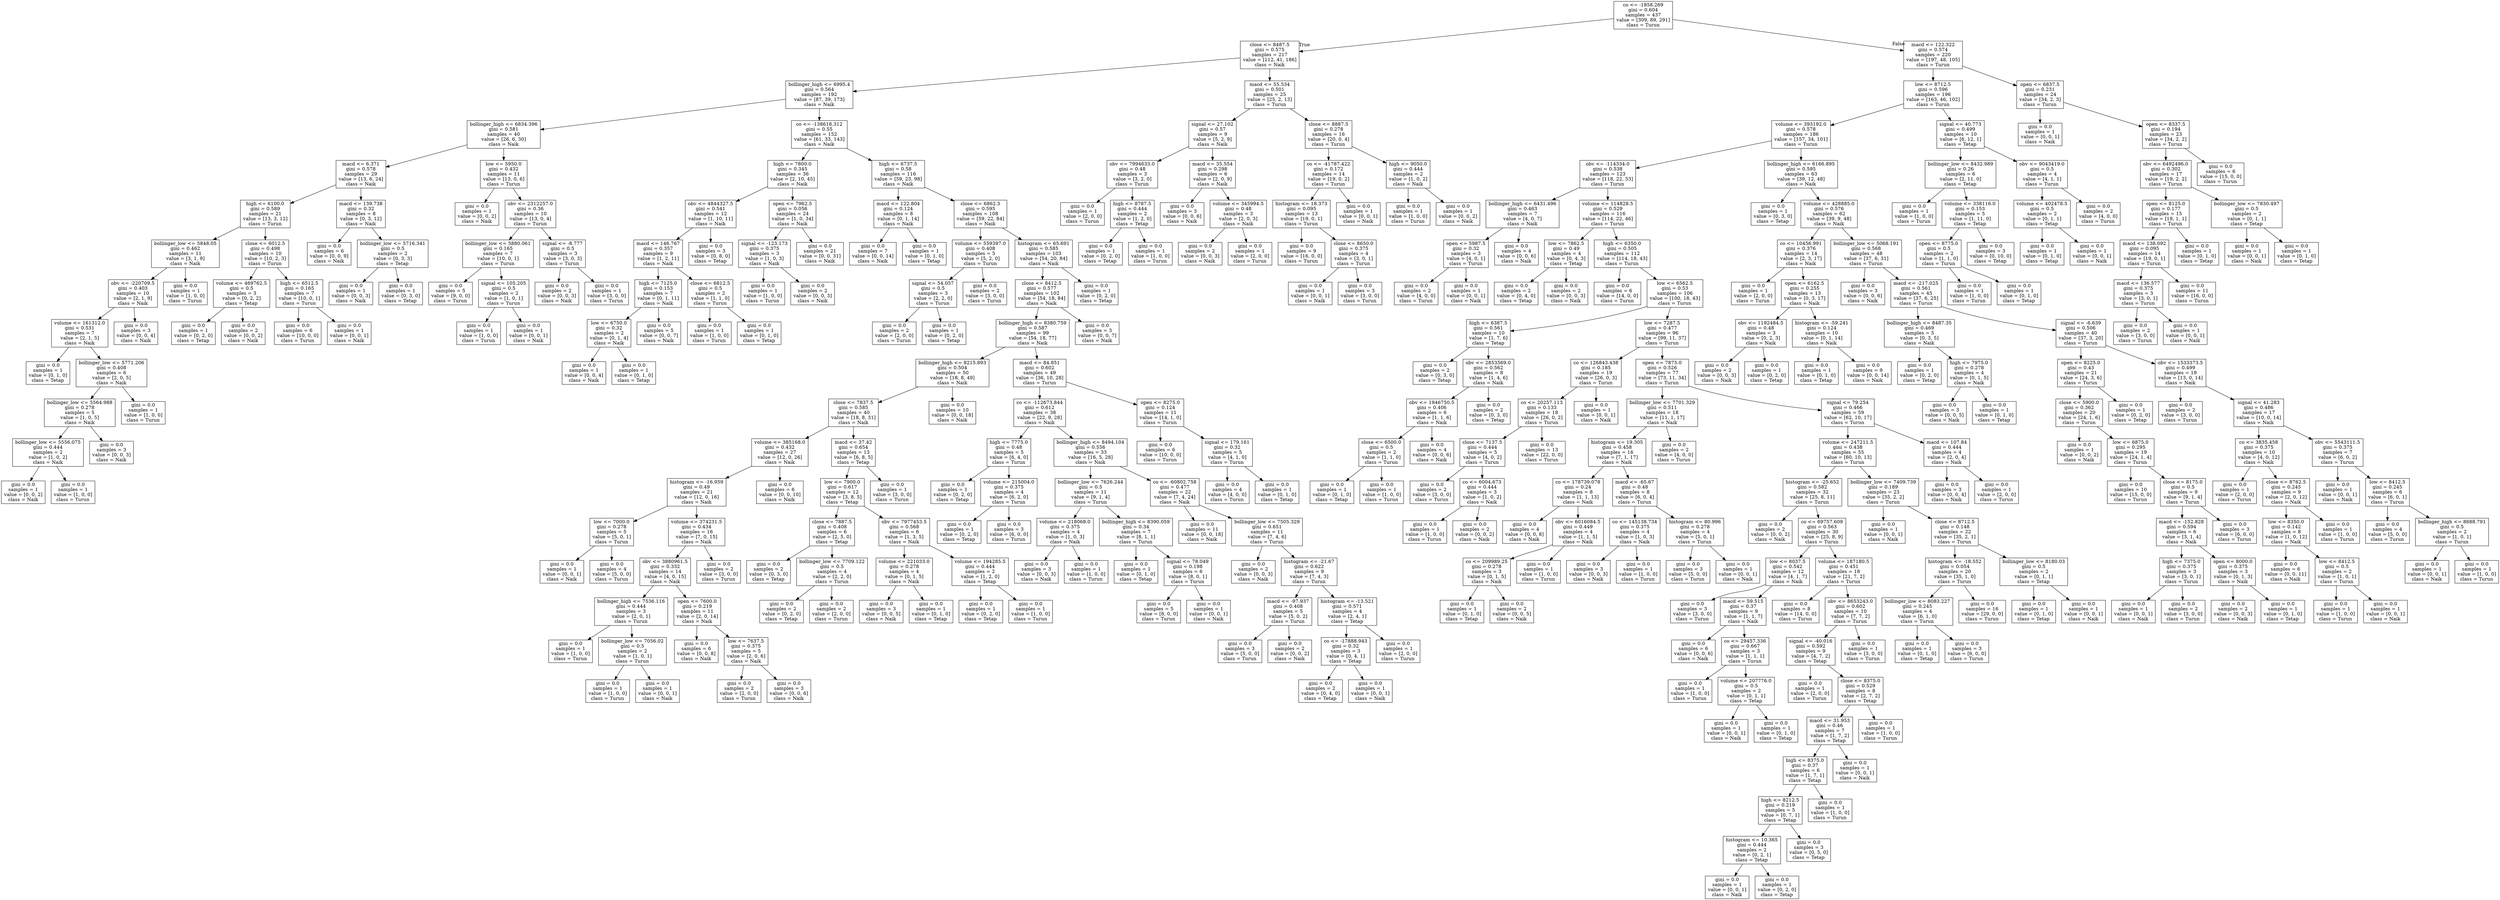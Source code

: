 digraph Tree {
node [shape=box] ;
0 [label="co <= -1858.269\ngini = 0.604\nsamples = 437\nvalue = [309, 89, 291]\nclass = Turun"] ;
1 [label="close <= 8487.5\ngini = 0.575\nsamples = 217\nvalue = [112, 41, 186]\nclass = Naik"] ;
0 -> 1 [labeldistance=2.5, labelangle=45, headlabel="True"] ;
2 [label="bollinger_high <= 6995.4\ngini = 0.564\nsamples = 192\nvalue = [87, 39, 173]\nclass = Naik"] ;
1 -> 2 ;
3 [label="bollinger_high <= 6834.396\ngini = 0.581\nsamples = 40\nvalue = [26, 6, 30]\nclass = Naik"] ;
2 -> 3 ;
4 [label="macd <= 6.371\ngini = 0.578\nsamples = 29\nvalue = [13, 6, 24]\nclass = Naik"] ;
3 -> 4 ;
5 [label="high <= 6100.0\ngini = 0.589\nsamples = 21\nvalue = [13, 3, 12]\nclass = Turun"] ;
4 -> 5 ;
6 [label="bollinger_low <= 5848.05\ngini = 0.462\nsamples = 11\nvalue = [3, 1, 9]\nclass = Naik"] ;
5 -> 6 ;
7 [label="obv <= -220709.5\ngini = 0.403\nsamples = 10\nvalue = [2, 1, 9]\nclass = Naik"] ;
6 -> 7 ;
8 [label="volume <= 161312.0\ngini = 0.531\nsamples = 7\nvalue = [2, 1, 5]\nclass = Naik"] ;
7 -> 8 ;
9 [label="gini = 0.0\nsamples = 1\nvalue = [0, 1, 0]\nclass = Tetap"] ;
8 -> 9 ;
10 [label="bollinger_low <= 5771.206\ngini = 0.408\nsamples = 6\nvalue = [2, 0, 5]\nclass = Naik"] ;
8 -> 10 ;
11 [label="bollinger_low <= 5564.988\ngini = 0.278\nsamples = 5\nvalue = [1, 0, 5]\nclass = Naik"] ;
10 -> 11 ;
12 [label="bollinger_low <= 5556.075\ngini = 0.444\nsamples = 2\nvalue = [1, 0, 2]\nclass = Naik"] ;
11 -> 12 ;
13 [label="gini = 0.0\nsamples = 1\nvalue = [0, 0, 2]\nclass = Naik"] ;
12 -> 13 ;
14 [label="gini = 0.0\nsamples = 1\nvalue = [1, 0, 0]\nclass = Turun"] ;
12 -> 14 ;
15 [label="gini = 0.0\nsamples = 3\nvalue = [0, 0, 3]\nclass = Naik"] ;
11 -> 15 ;
16 [label="gini = 0.0\nsamples = 1\nvalue = [1, 0, 0]\nclass = Turun"] ;
10 -> 16 ;
17 [label="gini = 0.0\nsamples = 3\nvalue = [0, 0, 4]\nclass = Naik"] ;
7 -> 17 ;
18 [label="gini = 0.0\nsamples = 1\nvalue = [1, 0, 0]\nclass = Turun"] ;
6 -> 18 ;
19 [label="close <= 6012.5\ngini = 0.498\nsamples = 10\nvalue = [10, 2, 3]\nclass = Turun"] ;
5 -> 19 ;
20 [label="volume <= 469762.5\ngini = 0.5\nsamples = 3\nvalue = [0, 2, 2]\nclass = Tetap"] ;
19 -> 20 ;
21 [label="gini = 0.0\nsamples = 1\nvalue = [0, 2, 0]\nclass = Tetap"] ;
20 -> 21 ;
22 [label="gini = 0.0\nsamples = 2\nvalue = [0, 0, 2]\nclass = Naik"] ;
20 -> 22 ;
23 [label="high <= 6512.5\ngini = 0.165\nsamples = 7\nvalue = [10, 0, 1]\nclass = Turun"] ;
19 -> 23 ;
24 [label="gini = 0.0\nsamples = 6\nvalue = [10, 0, 0]\nclass = Turun"] ;
23 -> 24 ;
25 [label="gini = 0.0\nsamples = 1\nvalue = [0, 0, 1]\nclass = Naik"] ;
23 -> 25 ;
26 [label="macd <= 139.738\ngini = 0.32\nsamples = 8\nvalue = [0, 3, 12]\nclass = Naik"] ;
4 -> 26 ;
27 [label="gini = 0.0\nsamples = 6\nvalue = [0, 0, 9]\nclass = Naik"] ;
26 -> 27 ;
28 [label="bollinger_low <= 5716.341\ngini = 0.5\nsamples = 2\nvalue = [0, 3, 3]\nclass = Tetap"] ;
26 -> 28 ;
29 [label="gini = 0.0\nsamples = 1\nvalue = [0, 0, 3]\nclass = Naik"] ;
28 -> 29 ;
30 [label="gini = 0.0\nsamples = 1\nvalue = [0, 3, 0]\nclass = Tetap"] ;
28 -> 30 ;
31 [label="low <= 5950.0\ngini = 0.432\nsamples = 11\nvalue = [13, 0, 6]\nclass = Turun"] ;
3 -> 31 ;
32 [label="gini = 0.0\nsamples = 1\nvalue = [0, 0, 2]\nclass = Naik"] ;
31 -> 32 ;
33 [label="obv <= 2312257.0\ngini = 0.36\nsamples = 10\nvalue = [13, 0, 4]\nclass = Turun"] ;
31 -> 33 ;
34 [label="bollinger_low <= 5880.061\ngini = 0.165\nsamples = 7\nvalue = [10, 0, 1]\nclass = Turun"] ;
33 -> 34 ;
35 [label="gini = 0.0\nsamples = 5\nvalue = [9, 0, 0]\nclass = Turun"] ;
34 -> 35 ;
36 [label="signal <= 105.205\ngini = 0.5\nsamples = 2\nvalue = [1, 0, 1]\nclass = Turun"] ;
34 -> 36 ;
37 [label="gini = 0.0\nsamples = 1\nvalue = [1, 0, 0]\nclass = Turun"] ;
36 -> 37 ;
38 [label="gini = 0.0\nsamples = 1\nvalue = [0, 0, 1]\nclass = Naik"] ;
36 -> 38 ;
39 [label="signal <= -8.777\ngini = 0.5\nsamples = 3\nvalue = [3, 0, 3]\nclass = Turun"] ;
33 -> 39 ;
40 [label="gini = 0.0\nsamples = 2\nvalue = [0, 0, 3]\nclass = Naik"] ;
39 -> 40 ;
41 [label="gini = 0.0\nsamples = 1\nvalue = [3, 0, 0]\nclass = Turun"] ;
39 -> 41 ;
42 [label="co <= -138618.312\ngini = 0.55\nsamples = 152\nvalue = [61, 33, 143]\nclass = Naik"] ;
2 -> 42 ;
43 [label="high <= 7800.0\ngini = 0.345\nsamples = 36\nvalue = [2, 10, 45]\nclass = Naik"] ;
42 -> 43 ;
44 [label="obv <= 4844327.5\ngini = 0.541\nsamples = 12\nvalue = [1, 10, 11]\nclass = Naik"] ;
43 -> 44 ;
45 [label="macd <= 146.767\ngini = 0.357\nsamples = 9\nvalue = [1, 2, 11]\nclass = Naik"] ;
44 -> 45 ;
46 [label="high <= 7125.0\ngini = 0.153\nsamples = 7\nvalue = [0, 1, 11]\nclass = Naik"] ;
45 -> 46 ;
47 [label="low <= 6750.0\ngini = 0.32\nsamples = 2\nvalue = [0, 1, 4]\nclass = Naik"] ;
46 -> 47 ;
48 [label="gini = 0.0\nsamples = 1\nvalue = [0, 0, 4]\nclass = Naik"] ;
47 -> 48 ;
49 [label="gini = 0.0\nsamples = 1\nvalue = [0, 1, 0]\nclass = Tetap"] ;
47 -> 49 ;
50 [label="gini = 0.0\nsamples = 5\nvalue = [0, 0, 7]\nclass = Naik"] ;
46 -> 50 ;
51 [label="close <= 6812.5\ngini = 0.5\nsamples = 2\nvalue = [1, 1, 0]\nclass = Turun"] ;
45 -> 51 ;
52 [label="gini = 0.0\nsamples = 1\nvalue = [1, 0, 0]\nclass = Turun"] ;
51 -> 52 ;
53 [label="gini = 0.0\nsamples = 1\nvalue = [0, 1, 0]\nclass = Tetap"] ;
51 -> 53 ;
54 [label="gini = 0.0\nsamples = 3\nvalue = [0, 8, 0]\nclass = Tetap"] ;
44 -> 54 ;
55 [label="open <= 7962.5\ngini = 0.056\nsamples = 24\nvalue = [1, 0, 34]\nclass = Naik"] ;
43 -> 55 ;
56 [label="signal <= -123.173\ngini = 0.375\nsamples = 3\nvalue = [1, 0, 3]\nclass = Naik"] ;
55 -> 56 ;
57 [label="gini = 0.0\nsamples = 1\nvalue = [1, 0, 0]\nclass = Turun"] ;
56 -> 57 ;
58 [label="gini = 0.0\nsamples = 2\nvalue = [0, 0, 3]\nclass = Naik"] ;
56 -> 58 ;
59 [label="gini = 0.0\nsamples = 21\nvalue = [0, 0, 31]\nclass = Naik"] ;
55 -> 59 ;
60 [label="high <= 6737.5\ngini = 0.58\nsamples = 116\nvalue = [59, 23, 98]\nclass = Naik"] ;
42 -> 60 ;
61 [label="macd <= 122.804\ngini = 0.124\nsamples = 8\nvalue = [0, 1, 14]\nclass = Naik"] ;
60 -> 61 ;
62 [label="gini = 0.0\nsamples = 7\nvalue = [0, 0, 14]\nclass = Naik"] ;
61 -> 62 ;
63 [label="gini = 0.0\nsamples = 1\nvalue = [0, 1, 0]\nclass = Tetap"] ;
61 -> 63 ;
64 [label="close <= 6862.5\ngini = 0.595\nsamples = 108\nvalue = [59, 22, 84]\nclass = Naik"] ;
60 -> 64 ;
65 [label="volume <= 559397.0\ngini = 0.408\nsamples = 5\nvalue = [5, 2, 0]\nclass = Turun"] ;
64 -> 65 ;
66 [label="signal <= 54.057\ngini = 0.5\nsamples = 3\nvalue = [2, 2, 0]\nclass = Turun"] ;
65 -> 66 ;
67 [label="gini = 0.0\nsamples = 2\nvalue = [2, 0, 0]\nclass = Turun"] ;
66 -> 67 ;
68 [label="gini = 0.0\nsamples = 1\nvalue = [0, 2, 0]\nclass = Tetap"] ;
66 -> 68 ;
69 [label="gini = 0.0\nsamples = 2\nvalue = [3, 0, 0]\nclass = Turun"] ;
65 -> 69 ;
70 [label="histogram <= 65.691\ngini = 0.585\nsamples = 103\nvalue = [54, 20, 84]\nclass = Naik"] ;
64 -> 70 ;
71 [label="close <= 8412.5\ngini = 0.577\nsamples = 102\nvalue = [54, 18, 84]\nclass = Naik"] ;
70 -> 71 ;
72 [label="bollinger_high <= 8380.759\ngini = 0.587\nsamples = 99\nvalue = [54, 18, 77]\nclass = Naik"] ;
71 -> 72 ;
73 [label="bollinger_high <= 8215.893\ngini = 0.504\nsamples = 50\nvalue = [18, 8, 49]\nclass = Naik"] ;
72 -> 73 ;
74 [label="close <= 7837.5\ngini = 0.585\nsamples = 40\nvalue = [18, 8, 31]\nclass = Naik"] ;
73 -> 74 ;
75 [label="volume <= 385168.0\ngini = 0.432\nsamples = 27\nvalue = [12, 0, 26]\nclass = Naik"] ;
74 -> 75 ;
76 [label="histogram <= -16.959\ngini = 0.49\nsamples = 21\nvalue = [12, 0, 16]\nclass = Naik"] ;
75 -> 76 ;
77 [label="low <= 7000.0\ngini = 0.278\nsamples = 5\nvalue = [5, 0, 1]\nclass = Turun"] ;
76 -> 77 ;
78 [label="gini = 0.0\nsamples = 1\nvalue = [0, 0, 1]\nclass = Naik"] ;
77 -> 78 ;
79 [label="gini = 0.0\nsamples = 4\nvalue = [5, 0, 0]\nclass = Turun"] ;
77 -> 79 ;
80 [label="volume <= 374231.5\ngini = 0.434\nsamples = 16\nvalue = [7, 0, 15]\nclass = Naik"] ;
76 -> 80 ;
81 [label="obv <= 3880961.5\ngini = 0.332\nsamples = 14\nvalue = [4, 0, 15]\nclass = Naik"] ;
80 -> 81 ;
82 [label="bollinger_high <= 7536.116\ngini = 0.444\nsamples = 3\nvalue = [2, 0, 1]\nclass = Turun"] ;
81 -> 82 ;
83 [label="gini = 0.0\nsamples = 1\nvalue = [1, 0, 0]\nclass = Turun"] ;
82 -> 83 ;
84 [label="bollinger_low <= 7056.02\ngini = 0.5\nsamples = 2\nvalue = [1, 0, 1]\nclass = Turun"] ;
82 -> 84 ;
85 [label="gini = 0.0\nsamples = 1\nvalue = [1, 0, 0]\nclass = Turun"] ;
84 -> 85 ;
86 [label="gini = 0.0\nsamples = 1\nvalue = [0, 0, 1]\nclass = Naik"] ;
84 -> 86 ;
87 [label="open <= 7600.0\ngini = 0.219\nsamples = 11\nvalue = [2, 0, 14]\nclass = Naik"] ;
81 -> 87 ;
88 [label="gini = 0.0\nsamples = 6\nvalue = [0, 0, 8]\nclass = Naik"] ;
87 -> 88 ;
89 [label="low <= 7637.5\ngini = 0.375\nsamples = 5\nvalue = [2, 0, 6]\nclass = Naik"] ;
87 -> 89 ;
90 [label="gini = 0.0\nsamples = 2\nvalue = [2, 0, 0]\nclass = Turun"] ;
89 -> 90 ;
91 [label="gini = 0.0\nsamples = 3\nvalue = [0, 0, 6]\nclass = Naik"] ;
89 -> 91 ;
92 [label="gini = 0.0\nsamples = 2\nvalue = [3, 0, 0]\nclass = Turun"] ;
80 -> 92 ;
93 [label="gini = 0.0\nsamples = 6\nvalue = [0, 0, 10]\nclass = Naik"] ;
75 -> 93 ;
94 [label="macd <= 37.42\ngini = 0.654\nsamples = 13\nvalue = [6, 8, 5]\nclass = Tetap"] ;
74 -> 94 ;
95 [label="low <= 7900.0\ngini = 0.617\nsamples = 12\nvalue = [3, 8, 5]\nclass = Tetap"] ;
94 -> 95 ;
96 [label="close <= 7887.5\ngini = 0.408\nsamples = 6\nvalue = [2, 5, 0]\nclass = Tetap"] ;
95 -> 96 ;
97 [label="gini = 0.0\nsamples = 2\nvalue = [0, 3, 0]\nclass = Tetap"] ;
96 -> 97 ;
98 [label="bollinger_low <= 7709.122\ngini = 0.5\nsamples = 4\nvalue = [2, 2, 0]\nclass = Turun"] ;
96 -> 98 ;
99 [label="gini = 0.0\nsamples = 2\nvalue = [0, 2, 0]\nclass = Tetap"] ;
98 -> 99 ;
100 [label="gini = 0.0\nsamples = 2\nvalue = [2, 0, 0]\nclass = Turun"] ;
98 -> 100 ;
101 [label="obv <= 7977453.5\ngini = 0.568\nsamples = 6\nvalue = [1, 3, 5]\nclass = Naik"] ;
95 -> 101 ;
102 [label="volume <= 221033.0\ngini = 0.278\nsamples = 4\nvalue = [0, 1, 5]\nclass = Naik"] ;
101 -> 102 ;
103 [label="gini = 0.0\nsamples = 3\nvalue = [0, 0, 5]\nclass = Naik"] ;
102 -> 103 ;
104 [label="gini = 0.0\nsamples = 1\nvalue = [0, 1, 0]\nclass = Tetap"] ;
102 -> 104 ;
105 [label="volume <= 194285.5\ngini = 0.444\nsamples = 2\nvalue = [1, 2, 0]\nclass = Tetap"] ;
101 -> 105 ;
106 [label="gini = 0.0\nsamples = 1\nvalue = [0, 2, 0]\nclass = Tetap"] ;
105 -> 106 ;
107 [label="gini = 0.0\nsamples = 1\nvalue = [1, 0, 0]\nclass = Turun"] ;
105 -> 107 ;
108 [label="gini = 0.0\nsamples = 1\nvalue = [3, 0, 0]\nclass = Turun"] ;
94 -> 108 ;
109 [label="gini = 0.0\nsamples = 10\nvalue = [0, 0, 18]\nclass = Naik"] ;
73 -> 109 ;
110 [label="macd <= 84.851\ngini = 0.602\nsamples = 49\nvalue = [36, 10, 28]\nclass = Turun"] ;
72 -> 110 ;
111 [label="co <= -112673.844\ngini = 0.612\nsamples = 38\nvalue = [22, 9, 28]\nclass = Naik"] ;
110 -> 111 ;
112 [label="high <= 7775.0\ngini = 0.48\nsamples = 5\nvalue = [6, 4, 0]\nclass = Turun"] ;
111 -> 112 ;
113 [label="gini = 0.0\nsamples = 1\nvalue = [0, 2, 0]\nclass = Tetap"] ;
112 -> 113 ;
114 [label="volume <= 215004.0\ngini = 0.375\nsamples = 4\nvalue = [6, 2, 0]\nclass = Turun"] ;
112 -> 114 ;
115 [label="gini = 0.0\nsamples = 1\nvalue = [0, 2, 0]\nclass = Tetap"] ;
114 -> 115 ;
116 [label="gini = 0.0\nsamples = 3\nvalue = [6, 0, 0]\nclass = Turun"] ;
114 -> 116 ;
117 [label="bollinger_high <= 8494.104\ngini = 0.556\nsamples = 33\nvalue = [16, 5, 28]\nclass = Naik"] ;
111 -> 117 ;
118 [label="bollinger_low <= 7626.244\ngini = 0.5\nsamples = 11\nvalue = [9, 1, 4]\nclass = Turun"] ;
117 -> 118 ;
119 [label="volume <= 218068.0\ngini = 0.375\nsamples = 4\nvalue = [1, 0, 3]\nclass = Naik"] ;
118 -> 119 ;
120 [label="gini = 0.0\nsamples = 3\nvalue = [0, 0, 3]\nclass = Naik"] ;
119 -> 120 ;
121 [label="gini = 0.0\nsamples = 1\nvalue = [1, 0, 0]\nclass = Turun"] ;
119 -> 121 ;
122 [label="bollinger_high <= 8390.059\ngini = 0.34\nsamples = 7\nvalue = [8, 1, 1]\nclass = Turun"] ;
118 -> 122 ;
123 [label="gini = 0.0\nsamples = 1\nvalue = [0, 1, 0]\nclass = Tetap"] ;
122 -> 123 ;
124 [label="signal <= 78.049\ngini = 0.198\nsamples = 6\nvalue = [8, 0, 1]\nclass = Turun"] ;
122 -> 124 ;
125 [label="gini = 0.0\nsamples = 5\nvalue = [8, 0, 0]\nclass = Turun"] ;
124 -> 125 ;
126 [label="gini = 0.0\nsamples = 1\nvalue = [0, 0, 1]\nclass = Naik"] ;
124 -> 126 ;
127 [label="co <= -60802.758\ngini = 0.477\nsamples = 22\nvalue = [7, 4, 24]\nclass = Naik"] ;
117 -> 127 ;
128 [label="gini = 0.0\nsamples = 11\nvalue = [0, 0, 18]\nclass = Naik"] ;
127 -> 128 ;
129 [label="bollinger_low <= 7505.329\ngini = 0.651\nsamples = 11\nvalue = [7, 4, 6]\nclass = Turun"] ;
127 -> 129 ;
130 [label="gini = 0.0\nsamples = 2\nvalue = [0, 0, 3]\nclass = Naik"] ;
129 -> 130 ;
131 [label="histogram <= -21.67\ngini = 0.622\nsamples = 9\nvalue = [7, 4, 3]\nclass = Turun"] ;
129 -> 131 ;
132 [label="macd <= -97.937\ngini = 0.408\nsamples = 5\nvalue = [5, 0, 2]\nclass = Turun"] ;
131 -> 132 ;
133 [label="gini = 0.0\nsamples = 3\nvalue = [5, 0, 0]\nclass = Turun"] ;
132 -> 133 ;
134 [label="gini = 0.0\nsamples = 2\nvalue = [0, 0, 2]\nclass = Naik"] ;
132 -> 134 ;
135 [label="histogram <= -13.521\ngini = 0.571\nsamples = 4\nvalue = [2, 4, 1]\nclass = Tetap"] ;
131 -> 135 ;
136 [label="co <= -17888.943\ngini = 0.32\nsamples = 3\nvalue = [0, 4, 1]\nclass = Tetap"] ;
135 -> 136 ;
137 [label="gini = 0.0\nsamples = 2\nvalue = [0, 4, 0]\nclass = Tetap"] ;
136 -> 137 ;
138 [label="gini = 0.0\nsamples = 1\nvalue = [0, 0, 1]\nclass = Naik"] ;
136 -> 138 ;
139 [label="gini = 0.0\nsamples = 1\nvalue = [2, 0, 0]\nclass = Turun"] ;
135 -> 139 ;
140 [label="open <= 8275.0\ngini = 0.124\nsamples = 11\nvalue = [14, 1, 0]\nclass = Turun"] ;
110 -> 140 ;
141 [label="gini = 0.0\nsamples = 6\nvalue = [10, 0, 0]\nclass = Turun"] ;
140 -> 141 ;
142 [label="signal <= 179.161\ngini = 0.32\nsamples = 5\nvalue = [4, 1, 0]\nclass = Turun"] ;
140 -> 142 ;
143 [label="gini = 0.0\nsamples = 4\nvalue = [4, 0, 0]\nclass = Turun"] ;
142 -> 143 ;
144 [label="gini = 0.0\nsamples = 1\nvalue = [0, 1, 0]\nclass = Tetap"] ;
142 -> 144 ;
145 [label="gini = 0.0\nsamples = 3\nvalue = [0, 0, 7]\nclass = Naik"] ;
71 -> 145 ;
146 [label="gini = 0.0\nsamples = 1\nvalue = [0, 2, 0]\nclass = Tetap"] ;
70 -> 146 ;
147 [label="macd <= 55.534\ngini = 0.501\nsamples = 25\nvalue = [25, 2, 13]\nclass = Turun"] ;
1 -> 147 ;
148 [label="signal <= 27.102\ngini = 0.57\nsamples = 9\nvalue = [5, 2, 9]\nclass = Naik"] ;
147 -> 148 ;
149 [label="obv <= 7994633.0\ngini = 0.48\nsamples = 3\nvalue = [3, 2, 0]\nclass = Turun"] ;
148 -> 149 ;
150 [label="gini = 0.0\nsamples = 1\nvalue = [2, 0, 0]\nclass = Turun"] ;
149 -> 150 ;
151 [label="high <= 8787.5\ngini = 0.444\nsamples = 2\nvalue = [1, 2, 0]\nclass = Tetap"] ;
149 -> 151 ;
152 [label="gini = 0.0\nsamples = 1\nvalue = [0, 2, 0]\nclass = Tetap"] ;
151 -> 152 ;
153 [label="gini = 0.0\nsamples = 1\nvalue = [1, 0, 0]\nclass = Turun"] ;
151 -> 153 ;
154 [label="macd <= 35.554\ngini = 0.298\nsamples = 6\nvalue = [2, 0, 9]\nclass = Naik"] ;
148 -> 154 ;
155 [label="gini = 0.0\nsamples = 3\nvalue = [0, 0, 6]\nclass = Naik"] ;
154 -> 155 ;
156 [label="volume <= 345994.5\ngini = 0.48\nsamples = 3\nvalue = [2, 0, 3]\nclass = Naik"] ;
154 -> 156 ;
157 [label="gini = 0.0\nsamples = 2\nvalue = [0, 0, 3]\nclass = Naik"] ;
156 -> 157 ;
158 [label="gini = 0.0\nsamples = 1\nvalue = [2, 0, 0]\nclass = Turun"] ;
156 -> 158 ;
159 [label="close <= 8887.5\ngini = 0.278\nsamples = 16\nvalue = [20, 0, 4]\nclass = Turun"] ;
147 -> 159 ;
160 [label="co <= -41787.422\ngini = 0.172\nsamples = 14\nvalue = [19, 0, 2]\nclass = Turun"] ;
159 -> 160 ;
161 [label="histogram <= 18.373\ngini = 0.095\nsamples = 13\nvalue = [19, 0, 1]\nclass = Turun"] ;
160 -> 161 ;
162 [label="gini = 0.0\nsamples = 9\nvalue = [16, 0, 0]\nclass = Turun"] ;
161 -> 162 ;
163 [label="close <= 8650.0\ngini = 0.375\nsamples = 4\nvalue = [3, 0, 1]\nclass = Turun"] ;
161 -> 163 ;
164 [label="gini = 0.0\nsamples = 1\nvalue = [0, 0, 1]\nclass = Naik"] ;
163 -> 164 ;
165 [label="gini = 0.0\nsamples = 3\nvalue = [3, 0, 0]\nclass = Turun"] ;
163 -> 165 ;
166 [label="gini = 0.0\nsamples = 1\nvalue = [0, 0, 1]\nclass = Naik"] ;
160 -> 166 ;
167 [label="high <= 9050.0\ngini = 0.444\nsamples = 2\nvalue = [1, 0, 2]\nclass = Naik"] ;
159 -> 167 ;
168 [label="gini = 0.0\nsamples = 1\nvalue = [1, 0, 0]\nclass = Turun"] ;
167 -> 168 ;
169 [label="gini = 0.0\nsamples = 1\nvalue = [0, 0, 2]\nclass = Naik"] ;
167 -> 169 ;
170 [label="macd <= 122.322\ngini = 0.574\nsamples = 220\nvalue = [197, 48, 105]\nclass = Turun"] ;
0 -> 170 [labeldistance=2.5, labelangle=-45, headlabel="False"] ;
171 [label="low <= 8712.5\ngini = 0.596\nsamples = 196\nvalue = [163, 46, 102]\nclass = Turun"] ;
170 -> 171 ;
172 [label="volume <= 393192.0\ngini = 0.578\nsamples = 186\nvalue = [157, 34, 101]\nclass = Turun"] ;
171 -> 172 ;
173 [label="obv <= -114334.0\ngini = 0.538\nsamples = 123\nvalue = [118, 22, 53]\nclass = Turun"] ;
172 -> 173 ;
174 [label="bollinger_high <= 6431.496\ngini = 0.463\nsamples = 7\nvalue = [4, 0, 7]\nclass = Naik"] ;
173 -> 174 ;
175 [label="open <= 5987.5\ngini = 0.32\nsamples = 3\nvalue = [4, 0, 1]\nclass = Turun"] ;
174 -> 175 ;
176 [label="gini = 0.0\nsamples = 2\nvalue = [4, 0, 0]\nclass = Turun"] ;
175 -> 176 ;
177 [label="gini = 0.0\nsamples = 1\nvalue = [0, 0, 1]\nclass = Naik"] ;
175 -> 177 ;
178 [label="gini = 0.0\nsamples = 4\nvalue = [0, 0, 6]\nclass = Naik"] ;
174 -> 178 ;
179 [label="volume <= 114828.5\ngini = 0.529\nsamples = 116\nvalue = [114, 22, 46]\nclass = Turun"] ;
173 -> 179 ;
180 [label="low <= 7862.5\ngini = 0.49\nsamples = 4\nvalue = [0, 4, 3]\nclass = Tetap"] ;
179 -> 180 ;
181 [label="gini = 0.0\nsamples = 2\nvalue = [0, 4, 0]\nclass = Tetap"] ;
180 -> 181 ;
182 [label="gini = 0.0\nsamples = 2\nvalue = [0, 0, 3]\nclass = Naik"] ;
180 -> 182 ;
183 [label="high <= 6350.0\ngini = 0.505\nsamples = 112\nvalue = [114, 18, 43]\nclass = Turun"] ;
179 -> 183 ;
184 [label="gini = 0.0\nsamples = 6\nvalue = [14, 0, 0]\nclass = Turun"] ;
183 -> 184 ;
185 [label="low <= 6562.5\ngini = 0.53\nsamples = 106\nvalue = [100, 18, 43]\nclass = Turun"] ;
183 -> 185 ;
186 [label="high <= 6387.5\ngini = 0.561\nsamples = 10\nvalue = [1, 7, 6]\nclass = Tetap"] ;
185 -> 186 ;
187 [label="gini = 0.0\nsamples = 2\nvalue = [0, 3, 0]\nclass = Tetap"] ;
186 -> 187 ;
188 [label="obv <= 2853569.0\ngini = 0.562\nsamples = 8\nvalue = [1, 4, 6]\nclass = Naik"] ;
186 -> 188 ;
189 [label="obv <= 1946750.5\ngini = 0.406\nsamples = 6\nvalue = [1, 1, 6]\nclass = Naik"] ;
188 -> 189 ;
190 [label="close <= 6500.0\ngini = 0.5\nsamples = 2\nvalue = [1, 1, 0]\nclass = Turun"] ;
189 -> 190 ;
191 [label="gini = 0.0\nsamples = 1\nvalue = [0, 1, 0]\nclass = Tetap"] ;
190 -> 191 ;
192 [label="gini = 0.0\nsamples = 1\nvalue = [1, 0, 0]\nclass = Turun"] ;
190 -> 192 ;
193 [label="gini = 0.0\nsamples = 4\nvalue = [0, 0, 6]\nclass = Naik"] ;
189 -> 193 ;
194 [label="gini = 0.0\nsamples = 2\nvalue = [0, 3, 0]\nclass = Tetap"] ;
188 -> 194 ;
195 [label="low <= 7287.5\ngini = 0.477\nsamples = 96\nvalue = [99, 11, 37]\nclass = Turun"] ;
185 -> 195 ;
196 [label="co <= 126843.438\ngini = 0.185\nsamples = 19\nvalue = [26, 0, 3]\nclass = Turun"] ;
195 -> 196 ;
197 [label="co <= 20257.113\ngini = 0.133\nsamples = 18\nvalue = [26, 0, 2]\nclass = Turun"] ;
196 -> 197 ;
198 [label="close <= 7137.5\ngini = 0.444\nsamples = 5\nvalue = [4, 0, 2]\nclass = Turun"] ;
197 -> 198 ;
199 [label="gini = 0.0\nsamples = 2\nvalue = [3, 0, 0]\nclass = Turun"] ;
198 -> 199 ;
200 [label="co <= 6004.673\ngini = 0.444\nsamples = 3\nvalue = [1, 0, 2]\nclass = Naik"] ;
198 -> 200 ;
201 [label="gini = 0.0\nsamples = 1\nvalue = [1, 0, 0]\nclass = Turun"] ;
200 -> 201 ;
202 [label="gini = 0.0\nsamples = 2\nvalue = [0, 0, 2]\nclass = Naik"] ;
200 -> 202 ;
203 [label="gini = 0.0\nsamples = 13\nvalue = [22, 0, 0]\nclass = Turun"] ;
197 -> 203 ;
204 [label="gini = 0.0\nsamples = 1\nvalue = [0, 0, 1]\nclass = Naik"] ;
196 -> 204 ;
205 [label="open <= 7875.0\ngini = 0.526\nsamples = 77\nvalue = [73, 11, 34]\nclass = Turun"] ;
195 -> 205 ;
206 [label="bollinger_low <= 7701.329\ngini = 0.511\nsamples = 18\nvalue = [11, 1, 17]\nclass = Naik"] ;
205 -> 206 ;
207 [label="histogram <= 19.305\ngini = 0.458\nsamples = 16\nvalue = [7, 1, 17]\nclass = Naik"] ;
206 -> 207 ;
208 [label="co <= 178739.078\ngini = 0.24\nsamples = 8\nvalue = [1, 1, 13]\nclass = Naik"] ;
207 -> 208 ;
209 [label="gini = 0.0\nsamples = 4\nvalue = [0, 0, 8]\nclass = Naik"] ;
208 -> 209 ;
210 [label="obv <= 6016084.5\ngini = 0.449\nsamples = 4\nvalue = [1, 1, 5]\nclass = Naik"] ;
208 -> 210 ;
211 [label="co <= 209989.25\ngini = 0.278\nsamples = 3\nvalue = [0, 1, 5]\nclass = Naik"] ;
210 -> 211 ;
212 [label="gini = 0.0\nsamples = 1\nvalue = [0, 1, 0]\nclass = Tetap"] ;
211 -> 212 ;
213 [label="gini = 0.0\nsamples = 2\nvalue = [0, 0, 5]\nclass = Naik"] ;
211 -> 213 ;
214 [label="gini = 0.0\nsamples = 1\nvalue = [1, 0, 0]\nclass = Turun"] ;
210 -> 214 ;
215 [label="macd <= -65.67\ngini = 0.48\nsamples = 8\nvalue = [6, 0, 4]\nclass = Turun"] ;
207 -> 215 ;
216 [label="co <= 145138.734\ngini = 0.375\nsamples = 4\nvalue = [1, 0, 3]\nclass = Naik"] ;
215 -> 216 ;
217 [label="gini = 0.0\nsamples = 3\nvalue = [0, 0, 3]\nclass = Naik"] ;
216 -> 217 ;
218 [label="gini = 0.0\nsamples = 1\nvalue = [1, 0, 0]\nclass = Turun"] ;
216 -> 218 ;
219 [label="histogram <= 80.996\ngini = 0.278\nsamples = 4\nvalue = [5, 0, 1]\nclass = Turun"] ;
215 -> 219 ;
220 [label="gini = 0.0\nsamples = 3\nvalue = [5, 0, 0]\nclass = Turun"] ;
219 -> 220 ;
221 [label="gini = 0.0\nsamples = 1\nvalue = [0, 0, 1]\nclass = Naik"] ;
219 -> 221 ;
222 [label="gini = 0.0\nsamples = 2\nvalue = [4, 0, 0]\nclass = Turun"] ;
206 -> 222 ;
223 [label="signal <= 79.254\ngini = 0.466\nsamples = 59\nvalue = [62, 10, 17]\nclass = Turun"] ;
205 -> 223 ;
224 [label="volume <= 247211.5\ngini = 0.438\nsamples = 55\nvalue = [60, 10, 13]\nclass = Turun"] ;
223 -> 224 ;
225 [label="histogram <= -25.652\ngini = 0.582\nsamples = 32\nvalue = [25, 8, 11]\nclass = Turun"] ;
224 -> 225 ;
226 [label="gini = 0.0\nsamples = 2\nvalue = [0, 0, 2]\nclass = Naik"] ;
225 -> 226 ;
227 [label="co <= 69757.609\ngini = 0.563\nsamples = 30\nvalue = [25, 8, 9]\nclass = Turun"] ;
225 -> 227 ;
228 [label="low <= 8037.5\ngini = 0.542\nsamples = 12\nvalue = [4, 1, 7]\nclass = Naik"] ;
227 -> 228 ;
229 [label="gini = 0.0\nsamples = 3\nvalue = [3, 0, 0]\nclass = Turun"] ;
228 -> 229 ;
230 [label="macd <= 59.515\ngini = 0.37\nsamples = 9\nvalue = [1, 1, 7]\nclass = Naik"] ;
228 -> 230 ;
231 [label="gini = 0.0\nsamples = 6\nvalue = [0, 0, 6]\nclass = Naik"] ;
230 -> 231 ;
232 [label="co <= 29457.336\ngini = 0.667\nsamples = 3\nvalue = [1, 1, 1]\nclass = Turun"] ;
230 -> 232 ;
233 [label="gini = 0.0\nsamples = 1\nvalue = [1, 0, 0]\nclass = Turun"] ;
232 -> 233 ;
234 [label="volume <= 207776.0\ngini = 0.5\nsamples = 2\nvalue = [0, 1, 1]\nclass = Tetap"] ;
232 -> 234 ;
235 [label="gini = 0.0\nsamples = 1\nvalue = [0, 0, 1]\nclass = Naik"] ;
234 -> 235 ;
236 [label="gini = 0.0\nsamples = 1\nvalue = [0, 1, 0]\nclass = Tetap"] ;
234 -> 236 ;
237 [label="volume <= 187180.5\ngini = 0.451\nsamples = 18\nvalue = [21, 7, 2]\nclass = Turun"] ;
227 -> 237 ;
238 [label="gini = 0.0\nsamples = 8\nvalue = [14, 0, 0]\nclass = Turun"] ;
237 -> 238 ;
239 [label="obv <= 8653243.0\ngini = 0.602\nsamples = 10\nvalue = [7, 7, 2]\nclass = Turun"] ;
237 -> 239 ;
240 [label="signal <= -40.016\ngini = 0.592\nsamples = 9\nvalue = [4, 7, 2]\nclass = Tetap"] ;
239 -> 240 ;
241 [label="gini = 0.0\nsamples = 1\nvalue = [2, 0, 0]\nclass = Turun"] ;
240 -> 241 ;
242 [label="close <= 8375.0\ngini = 0.529\nsamples = 8\nvalue = [2, 7, 2]\nclass = Tetap"] ;
240 -> 242 ;
243 [label="macd <= 31.953\ngini = 0.46\nsamples = 7\nvalue = [1, 7, 2]\nclass = Tetap"] ;
242 -> 243 ;
244 [label="high <= 8375.0\ngini = 0.37\nsamples = 6\nvalue = [1, 7, 1]\nclass = Tetap"] ;
243 -> 244 ;
245 [label="high <= 8212.5\ngini = 0.219\nsamples = 5\nvalue = [0, 7, 1]\nclass = Tetap"] ;
244 -> 245 ;
246 [label="histogram <= 10.365\ngini = 0.444\nsamples = 2\nvalue = [0, 2, 1]\nclass = Tetap"] ;
245 -> 246 ;
247 [label="gini = 0.0\nsamples = 1\nvalue = [0, 0, 1]\nclass = Naik"] ;
246 -> 247 ;
248 [label="gini = 0.0\nsamples = 1\nvalue = [0, 2, 0]\nclass = Tetap"] ;
246 -> 248 ;
249 [label="gini = 0.0\nsamples = 3\nvalue = [0, 5, 0]\nclass = Tetap"] ;
245 -> 249 ;
250 [label="gini = 0.0\nsamples = 1\nvalue = [1, 0, 0]\nclass = Turun"] ;
244 -> 250 ;
251 [label="gini = 0.0\nsamples = 1\nvalue = [0, 0, 1]\nclass = Naik"] ;
243 -> 251 ;
252 [label="gini = 0.0\nsamples = 1\nvalue = [1, 0, 0]\nclass = Turun"] ;
242 -> 252 ;
253 [label="gini = 0.0\nsamples = 1\nvalue = [3, 0, 0]\nclass = Turun"] ;
239 -> 253 ;
254 [label="bollinger_low <= 7409.739\ngini = 0.189\nsamples = 23\nvalue = [35, 2, 2]\nclass = Turun"] ;
224 -> 254 ;
255 [label="gini = 0.0\nsamples = 1\nvalue = [0, 0, 1]\nclass = Naik"] ;
254 -> 255 ;
256 [label="close <= 8712.5\ngini = 0.148\nsamples = 22\nvalue = [35, 2, 1]\nclass = Turun"] ;
254 -> 256 ;
257 [label="histogram <= -18.552\ngini = 0.054\nsamples = 20\nvalue = [35, 1, 0]\nclass = Turun"] ;
256 -> 257 ;
258 [label="bollinger_low <= 8083.227\ngini = 0.245\nsamples = 4\nvalue = [6, 1, 0]\nclass = Turun"] ;
257 -> 258 ;
259 [label="gini = 0.0\nsamples = 1\nvalue = [0, 1, 0]\nclass = Tetap"] ;
258 -> 259 ;
260 [label="gini = 0.0\nsamples = 3\nvalue = [6, 0, 0]\nclass = Turun"] ;
258 -> 260 ;
261 [label="gini = 0.0\nsamples = 16\nvalue = [29, 0, 0]\nclass = Turun"] ;
257 -> 261 ;
262 [label="bollinger_low <= 8180.03\ngini = 0.5\nsamples = 2\nvalue = [0, 1, 1]\nclass = Tetap"] ;
256 -> 262 ;
263 [label="gini = 0.0\nsamples = 1\nvalue = [0, 1, 0]\nclass = Tetap"] ;
262 -> 263 ;
264 [label="gini = 0.0\nsamples = 1\nvalue = [0, 0, 1]\nclass = Naik"] ;
262 -> 264 ;
265 [label="macd <= 107.84\ngini = 0.444\nsamples = 4\nvalue = [2, 0, 4]\nclass = Naik"] ;
223 -> 265 ;
266 [label="gini = 0.0\nsamples = 3\nvalue = [0, 0, 4]\nclass = Naik"] ;
265 -> 266 ;
267 [label="gini = 0.0\nsamples = 1\nvalue = [2, 0, 0]\nclass = Turun"] ;
265 -> 267 ;
268 [label="bollinger_high <= 6166.895\ngini = 0.595\nsamples = 63\nvalue = [39, 12, 48]\nclass = Naik"] ;
172 -> 268 ;
269 [label="gini = 0.0\nsamples = 1\nvalue = [0, 3, 0]\nclass = Tetap"] ;
268 -> 269 ;
270 [label="volume <= 428885.0\ngini = 0.576\nsamples = 62\nvalue = [39, 9, 48]\nclass = Naik"] ;
268 -> 270 ;
271 [label="co <= 10456.991\ngini = 0.376\nsamples = 14\nvalue = [2, 3, 17]\nclass = Naik"] ;
270 -> 271 ;
272 [label="gini = 0.0\nsamples = 1\nvalue = [2, 0, 0]\nclass = Turun"] ;
271 -> 272 ;
273 [label="open <= 6162.5\ngini = 0.255\nsamples = 13\nvalue = [0, 3, 17]\nclass = Naik"] ;
271 -> 273 ;
274 [label="obv <= 1192484.5\ngini = 0.48\nsamples = 3\nvalue = [0, 2, 3]\nclass = Naik"] ;
273 -> 274 ;
275 [label="gini = 0.0\nsamples = 2\nvalue = [0, 0, 3]\nclass = Naik"] ;
274 -> 275 ;
276 [label="gini = 0.0\nsamples = 1\nvalue = [0, 2, 0]\nclass = Tetap"] ;
274 -> 276 ;
277 [label="histogram <= -59.241\ngini = 0.124\nsamples = 10\nvalue = [0, 1, 14]\nclass = Naik"] ;
273 -> 277 ;
278 [label="gini = 0.0\nsamples = 1\nvalue = [0, 1, 0]\nclass = Tetap"] ;
277 -> 278 ;
279 [label="gini = 0.0\nsamples = 9\nvalue = [0, 0, 14]\nclass = Naik"] ;
277 -> 279 ;
280 [label="bollinger_low <= 5068.191\ngini = 0.568\nsamples = 48\nvalue = [37, 6, 31]\nclass = Turun"] ;
270 -> 280 ;
281 [label="gini = 0.0\nsamples = 3\nvalue = [0, 0, 6]\nclass = Naik"] ;
280 -> 281 ;
282 [label="macd <= -217.025\ngini = 0.561\nsamples = 45\nvalue = [37, 6, 25]\nclass = Turun"] ;
280 -> 282 ;
283 [label="bollinger_high <= 8487.35\ngini = 0.469\nsamples = 5\nvalue = [0, 3, 5]\nclass = Naik"] ;
282 -> 283 ;
284 [label="gini = 0.0\nsamples = 1\nvalue = [0, 2, 0]\nclass = Tetap"] ;
283 -> 284 ;
285 [label="high <= 7975.0\ngini = 0.278\nsamples = 4\nvalue = [0, 1, 5]\nclass = Naik"] ;
283 -> 285 ;
286 [label="gini = 0.0\nsamples = 3\nvalue = [0, 0, 5]\nclass = Naik"] ;
285 -> 286 ;
287 [label="gini = 0.0\nsamples = 1\nvalue = [0, 1, 0]\nclass = Tetap"] ;
285 -> 287 ;
288 [label="signal <= -6.639\ngini = 0.506\nsamples = 40\nvalue = [37, 3, 20]\nclass = Turun"] ;
282 -> 288 ;
289 [label="open <= 8225.0\ngini = 0.43\nsamples = 21\nvalue = [24, 3, 6]\nclass = Turun"] ;
288 -> 289 ;
290 [label="close <= 5900.0\ngini = 0.362\nsamples = 20\nvalue = [24, 1, 6]\nclass = Turun"] ;
289 -> 290 ;
291 [label="gini = 0.0\nsamples = 1\nvalue = [0, 0, 2]\nclass = Naik"] ;
290 -> 291 ;
292 [label="low <= 6875.0\ngini = 0.295\nsamples = 19\nvalue = [24, 1, 4]\nclass = Turun"] ;
290 -> 292 ;
293 [label="gini = 0.0\nsamples = 10\nvalue = [15, 0, 0]\nclass = Turun"] ;
292 -> 293 ;
294 [label="close <= 8175.0\ngini = 0.5\nsamples = 9\nvalue = [9, 1, 4]\nclass = Turun"] ;
292 -> 294 ;
295 [label="macd <= -152.828\ngini = 0.594\nsamples = 6\nvalue = [3, 1, 4]\nclass = Naik"] ;
294 -> 295 ;
296 [label="high <= 7375.0\ngini = 0.375\nsamples = 3\nvalue = [3, 0, 1]\nclass = Turun"] ;
295 -> 296 ;
297 [label="gini = 0.0\nsamples = 1\nvalue = [0, 0, 1]\nclass = Naik"] ;
296 -> 297 ;
298 [label="gini = 0.0\nsamples = 2\nvalue = [3, 0, 0]\nclass = Turun"] ;
296 -> 298 ;
299 [label="open <= 8000.0\ngini = 0.375\nsamples = 3\nvalue = [0, 1, 3]\nclass = Naik"] ;
295 -> 299 ;
300 [label="gini = 0.0\nsamples = 2\nvalue = [0, 0, 3]\nclass = Naik"] ;
299 -> 300 ;
301 [label="gini = 0.0\nsamples = 1\nvalue = [0, 1, 0]\nclass = Tetap"] ;
299 -> 301 ;
302 [label="gini = 0.0\nsamples = 3\nvalue = [6, 0, 0]\nclass = Turun"] ;
294 -> 302 ;
303 [label="gini = 0.0\nsamples = 1\nvalue = [0, 2, 0]\nclass = Tetap"] ;
289 -> 303 ;
304 [label="obv <= 1533373.5\ngini = 0.499\nsamples = 19\nvalue = [13, 0, 14]\nclass = Naik"] ;
288 -> 304 ;
305 [label="gini = 0.0\nsamples = 2\nvalue = [3, 0, 0]\nclass = Turun"] ;
304 -> 305 ;
306 [label="signal <= 41.283\ngini = 0.486\nsamples = 17\nvalue = [10, 0, 14]\nclass = Naik"] ;
304 -> 306 ;
307 [label="co <= 3835.458\ngini = 0.375\nsamples = 10\nvalue = [4, 0, 12]\nclass = Naik"] ;
306 -> 307 ;
308 [label="gini = 0.0\nsamples = 1\nvalue = [2, 0, 0]\nclass = Turun"] ;
307 -> 308 ;
309 [label="close <= 8762.5\ngini = 0.245\nsamples = 9\nvalue = [2, 0, 12]\nclass = Naik"] ;
307 -> 309 ;
310 [label="low <= 8350.0\ngini = 0.142\nsamples = 8\nvalue = [1, 0, 12]\nclass = Naik"] ;
309 -> 310 ;
311 [label="gini = 0.0\nsamples = 6\nvalue = [0, 0, 11]\nclass = Naik"] ;
310 -> 311 ;
312 [label="low <= 8412.5\ngini = 0.5\nsamples = 2\nvalue = [1, 0, 1]\nclass = Turun"] ;
310 -> 312 ;
313 [label="gini = 0.0\nsamples = 1\nvalue = [1, 0, 0]\nclass = Turun"] ;
312 -> 313 ;
314 [label="gini = 0.0\nsamples = 1\nvalue = [0, 0, 1]\nclass = Naik"] ;
312 -> 314 ;
315 [label="gini = 0.0\nsamples = 1\nvalue = [1, 0, 0]\nclass = Turun"] ;
309 -> 315 ;
316 [label="obv <= 5543111.5\ngini = 0.375\nsamples = 7\nvalue = [6, 0, 2]\nclass = Turun"] ;
306 -> 316 ;
317 [label="gini = 0.0\nsamples = 1\nvalue = [0, 0, 1]\nclass = Naik"] ;
316 -> 317 ;
318 [label="low <= 8412.5\ngini = 0.245\nsamples = 6\nvalue = [6, 0, 1]\nclass = Turun"] ;
316 -> 318 ;
319 [label="gini = 0.0\nsamples = 4\nvalue = [5, 0, 0]\nclass = Turun"] ;
318 -> 319 ;
320 [label="bollinger_high <= 8688.791\ngini = 0.5\nsamples = 2\nvalue = [1, 0, 1]\nclass = Turun"] ;
318 -> 320 ;
321 [label="gini = 0.0\nsamples = 1\nvalue = [0, 0, 1]\nclass = Naik"] ;
320 -> 321 ;
322 [label="gini = 0.0\nsamples = 1\nvalue = [1, 0, 0]\nclass = Turun"] ;
320 -> 322 ;
323 [label="signal <= 40.773\ngini = 0.499\nsamples = 10\nvalue = [6, 12, 1]\nclass = Tetap"] ;
171 -> 323 ;
324 [label="bollinger_low <= 8432.989\ngini = 0.26\nsamples = 6\nvalue = [2, 11, 0]\nclass = Tetap"] ;
323 -> 324 ;
325 [label="gini = 0.0\nsamples = 1\nvalue = [1, 0, 0]\nclass = Turun"] ;
324 -> 325 ;
326 [label="volume <= 338116.0\ngini = 0.153\nsamples = 5\nvalue = [1, 11, 0]\nclass = Tetap"] ;
324 -> 326 ;
327 [label="open <= 8775.0\ngini = 0.5\nsamples = 2\nvalue = [1, 1, 0]\nclass = Turun"] ;
326 -> 327 ;
328 [label="gini = 0.0\nsamples = 1\nvalue = [1, 0, 0]\nclass = Turun"] ;
327 -> 328 ;
329 [label="gini = 0.0\nsamples = 1\nvalue = [0, 1, 0]\nclass = Tetap"] ;
327 -> 329 ;
330 [label="gini = 0.0\nsamples = 3\nvalue = [0, 10, 0]\nclass = Tetap"] ;
326 -> 330 ;
331 [label="obv <= 9043419.0\ngini = 0.5\nsamples = 4\nvalue = [4, 1, 1]\nclass = Turun"] ;
323 -> 331 ;
332 [label="volume <= 402478.5\ngini = 0.5\nsamples = 2\nvalue = [0, 1, 1]\nclass = Tetap"] ;
331 -> 332 ;
333 [label="gini = 0.0\nsamples = 1\nvalue = [0, 1, 0]\nclass = Tetap"] ;
332 -> 333 ;
334 [label="gini = 0.0\nsamples = 1\nvalue = [0, 0, 1]\nclass = Naik"] ;
332 -> 334 ;
335 [label="gini = 0.0\nsamples = 2\nvalue = [4, 0, 0]\nclass = Turun"] ;
331 -> 335 ;
336 [label="open <= 6837.5\ngini = 0.231\nsamples = 24\nvalue = [34, 2, 3]\nclass = Turun"] ;
170 -> 336 ;
337 [label="gini = 0.0\nsamples = 1\nvalue = [0, 0, 1]\nclass = Naik"] ;
336 -> 337 ;
338 [label="open <= 8337.5\ngini = 0.194\nsamples = 23\nvalue = [34, 2, 2]\nclass = Turun"] ;
336 -> 338 ;
339 [label="obv <= 6492496.0\ngini = 0.302\nsamples = 17\nvalue = [19, 2, 2]\nclass = Turun"] ;
338 -> 339 ;
340 [label="open <= 8125.0\ngini = 0.177\nsamples = 15\nvalue = [19, 1, 1]\nclass = Turun"] ;
339 -> 340 ;
341 [label="macd <= 138.092\ngini = 0.095\nsamples = 14\nvalue = [19, 0, 1]\nclass = Turun"] ;
340 -> 341 ;
342 [label="macd <= 136.577\ngini = 0.375\nsamples = 3\nvalue = [3, 0, 1]\nclass = Turun"] ;
341 -> 342 ;
343 [label="gini = 0.0\nsamples = 2\nvalue = [3, 0, 0]\nclass = Turun"] ;
342 -> 343 ;
344 [label="gini = 0.0\nsamples = 1\nvalue = [0, 0, 1]\nclass = Naik"] ;
342 -> 344 ;
345 [label="gini = 0.0\nsamples = 11\nvalue = [16, 0, 0]\nclass = Turun"] ;
341 -> 345 ;
346 [label="gini = 0.0\nsamples = 1\nvalue = [0, 1, 0]\nclass = Tetap"] ;
340 -> 346 ;
347 [label="bollinger_low <= 7830.497\ngini = 0.5\nsamples = 2\nvalue = [0, 1, 1]\nclass = Tetap"] ;
339 -> 347 ;
348 [label="gini = 0.0\nsamples = 1\nvalue = [0, 0, 1]\nclass = Naik"] ;
347 -> 348 ;
349 [label="gini = 0.0\nsamples = 1\nvalue = [0, 1, 0]\nclass = Tetap"] ;
347 -> 349 ;
350 [label="gini = 0.0\nsamples = 6\nvalue = [15, 0, 0]\nclass = Turun"] ;
338 -> 350 ;
}
